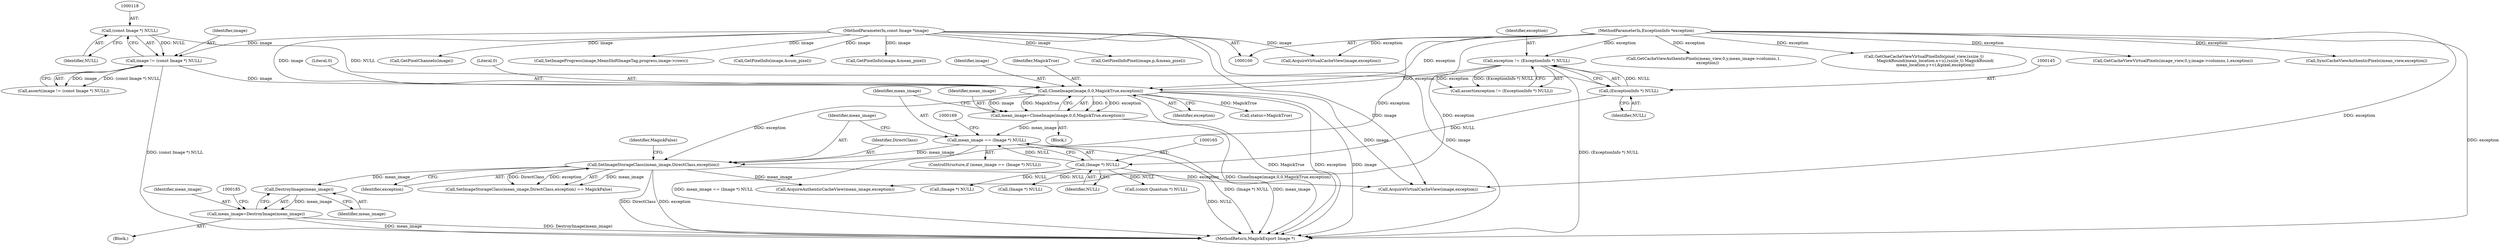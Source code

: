 digraph "0_ImageMagick6_a77d8d97f5a7bced0468f0b08798c83fb67427bc@pointer" {
"1000181" [label="(Call,DestroyImage(mean_image))"];
"1000173" [label="(Call,SetImageStorageClass(mean_image,DirectClass,exception))"];
"1000162" [label="(Call,mean_image == (Image *) NULL)"];
"1000153" [label="(Call,mean_image=CloneImage(image,0,0,MagickTrue,exception))"];
"1000155" [label="(Call,CloneImage(image,0,0,MagickTrue,exception))"];
"1000115" [label="(Call,image != (const Image *) NULL)"];
"1000101" [label="(MethodParameterIn,const Image *image)"];
"1000117" [label="(Call,(const Image *) NULL)"];
"1000142" [label="(Call,exception != (ExceptionInfo *) NULL)"];
"1000105" [label="(MethodParameterIn,ExceptionInfo *exception)"];
"1000144" [label="(Call,(ExceptionInfo *) NULL)"];
"1000164" [label="(Call,(Image *) NULL)"];
"1000179" [label="(Call,mean_image=DestroyImage(mean_image))"];
"1000292" [label="(Call,GetPixelInfoPixel(image,p,&mean_pixel))"];
"1000182" [label="(Identifier,mean_image)"];
"1000166" [label="(Identifier,NULL)"];
"1000791" [label="(MethodReturn,MagickExport Image *)"];
"1000175" [label="(Identifier,DirectClass)"];
"1000734" [label="(Call,GetPixelChannels(image))"];
"1000243" [label="(Call,GetCacheViewAuthenticPixels(mean_view,0,y,mean_image->columns,1,\n      exception))"];
"1000763" [label="(Call,SetImageProgress(image,MeanShiftImageTag,progress,image->rows))"];
"1000411" [label="(Call,GetOneCacheViewVirtualPixelInfo(pixel_view,(ssize_t)\n                  MagickRound(mean_location.x+u),(ssize_t) MagickRound(\n                  mean_location.y+v),&pixel,exception))"];
"1000232" [label="(Call,GetCacheViewVirtualPixels(image_view,0,y,image->columns,1,exception))"];
"1000177" [label="(Identifier,MagickFalse)"];
"1000143" [label="(Identifier,exception)"];
"1000256" [label="(Call,(const Quantum *) NULL)"];
"1000180" [label="(Identifier,mean_image)"];
"1000155" [label="(Call,CloneImage(image,0,0,MagickTrue,exception))"];
"1000205" [label="(Call,AcquireAuthenticCacheView(mean_image,exception))"];
"1000157" [label="(Literal,0)"];
"1000117" [label="(Call,(const Image *) NULL)"];
"1000141" [label="(Call,assert(exception != (ExceptionInfo *) NULL))"];
"1000742" [label="(Call,SyncCacheViewAuthenticPixels(mean_view,exception))"];
"1000184" [label="(Call,(Image *) NULL)"];
"1000161" [label="(ControlStructure,if (mean_image == (Image *) NULL))"];
"1000156" [label="(Identifier,image)"];
"1000164" [label="(Call,(Image *) NULL)"];
"1000101" [label="(MethodParameterIn,const Image *image)"];
"1000142" [label="(Call,exception != (ExceptionInfo *) NULL)"];
"1000337" [label="(Call,GetPixelInfo(image,&sum_pixel))"];
"1000119" [label="(Identifier,NULL)"];
"1000160" [label="(Identifier,exception)"];
"1000200" [label="(Call,AcquireVirtualCacheView(image,exception))"];
"1000146" [label="(Identifier,NULL)"];
"1000153" [label="(Call,mean_image=CloneImage(image,0,0,MagickTrue,exception))"];
"1000178" [label="(Block,)"];
"1000159" [label="(Identifier,MagickTrue)"];
"1000187" [label="(Call,status=MagickTrue)"];
"1000162" [label="(Call,mean_image == (Image *) NULL)"];
"1000168" [label="(Call,(Image *) NULL)"];
"1000163" [label="(Identifier,mean_image)"];
"1000106" [label="(Block,)"];
"1000116" [label="(Identifier,image)"];
"1000195" [label="(Call,AcquireVirtualCacheView(image,exception))"];
"1000154" [label="(Identifier,mean_image)"];
"1000115" [label="(Call,image != (const Image *) NULL)"];
"1000179" [label="(Call,mean_image=DestroyImage(mean_image))"];
"1000176" [label="(Identifier,exception)"];
"1000288" [label="(Call,GetPixelInfo(image,&mean_pixel))"];
"1000174" [label="(Identifier,mean_image)"];
"1000114" [label="(Call,assert(image != (const Image *) NULL))"];
"1000173" [label="(Call,SetImageStorageClass(mean_image,DirectClass,exception))"];
"1000105" [label="(MethodParameterIn,ExceptionInfo *exception)"];
"1000172" [label="(Call,SetImageStorageClass(mean_image,DirectClass,exception) == MagickFalse)"];
"1000158" [label="(Literal,0)"];
"1000181" [label="(Call,DestroyImage(mean_image))"];
"1000144" [label="(Call,(ExceptionInfo *) NULL)"];
"1000181" -> "1000179"  [label="AST: "];
"1000181" -> "1000182"  [label="CFG: "];
"1000182" -> "1000181"  [label="AST: "];
"1000179" -> "1000181"  [label="CFG: "];
"1000181" -> "1000179"  [label="DDG: mean_image"];
"1000173" -> "1000181"  [label="DDG: mean_image"];
"1000173" -> "1000172"  [label="AST: "];
"1000173" -> "1000176"  [label="CFG: "];
"1000174" -> "1000173"  [label="AST: "];
"1000175" -> "1000173"  [label="AST: "];
"1000176" -> "1000173"  [label="AST: "];
"1000177" -> "1000173"  [label="CFG: "];
"1000173" -> "1000791"  [label="DDG: exception"];
"1000173" -> "1000791"  [label="DDG: DirectClass"];
"1000173" -> "1000172"  [label="DDG: mean_image"];
"1000173" -> "1000172"  [label="DDG: DirectClass"];
"1000173" -> "1000172"  [label="DDG: exception"];
"1000162" -> "1000173"  [label="DDG: mean_image"];
"1000155" -> "1000173"  [label="DDG: exception"];
"1000105" -> "1000173"  [label="DDG: exception"];
"1000173" -> "1000195"  [label="DDG: exception"];
"1000173" -> "1000205"  [label="DDG: mean_image"];
"1000162" -> "1000161"  [label="AST: "];
"1000162" -> "1000164"  [label="CFG: "];
"1000163" -> "1000162"  [label="AST: "];
"1000164" -> "1000162"  [label="AST: "];
"1000169" -> "1000162"  [label="CFG: "];
"1000174" -> "1000162"  [label="CFG: "];
"1000162" -> "1000791"  [label="DDG: (Image *) NULL"];
"1000162" -> "1000791"  [label="DDG: mean_image"];
"1000162" -> "1000791"  [label="DDG: mean_image == (Image *) NULL"];
"1000153" -> "1000162"  [label="DDG: mean_image"];
"1000164" -> "1000162"  [label="DDG: NULL"];
"1000153" -> "1000106"  [label="AST: "];
"1000153" -> "1000155"  [label="CFG: "];
"1000154" -> "1000153"  [label="AST: "];
"1000155" -> "1000153"  [label="AST: "];
"1000163" -> "1000153"  [label="CFG: "];
"1000153" -> "1000791"  [label="DDG: CloneImage(image,0,0,MagickTrue,exception)"];
"1000155" -> "1000153"  [label="DDG: 0"];
"1000155" -> "1000153"  [label="DDG: exception"];
"1000155" -> "1000153"  [label="DDG: image"];
"1000155" -> "1000153"  [label="DDG: MagickTrue"];
"1000155" -> "1000160"  [label="CFG: "];
"1000156" -> "1000155"  [label="AST: "];
"1000157" -> "1000155"  [label="AST: "];
"1000158" -> "1000155"  [label="AST: "];
"1000159" -> "1000155"  [label="AST: "];
"1000160" -> "1000155"  [label="AST: "];
"1000155" -> "1000791"  [label="DDG: MagickTrue"];
"1000155" -> "1000791"  [label="DDG: exception"];
"1000155" -> "1000791"  [label="DDG: image"];
"1000115" -> "1000155"  [label="DDG: image"];
"1000101" -> "1000155"  [label="DDG: image"];
"1000142" -> "1000155"  [label="DDG: exception"];
"1000105" -> "1000155"  [label="DDG: exception"];
"1000155" -> "1000187"  [label="DDG: MagickTrue"];
"1000155" -> "1000195"  [label="DDG: image"];
"1000115" -> "1000114"  [label="AST: "];
"1000115" -> "1000117"  [label="CFG: "];
"1000116" -> "1000115"  [label="AST: "];
"1000117" -> "1000115"  [label="AST: "];
"1000114" -> "1000115"  [label="CFG: "];
"1000115" -> "1000791"  [label="DDG: (const Image *) NULL"];
"1000115" -> "1000114"  [label="DDG: image"];
"1000115" -> "1000114"  [label="DDG: (const Image *) NULL"];
"1000101" -> "1000115"  [label="DDG: image"];
"1000117" -> "1000115"  [label="DDG: NULL"];
"1000101" -> "1000100"  [label="AST: "];
"1000101" -> "1000791"  [label="DDG: image"];
"1000101" -> "1000195"  [label="DDG: image"];
"1000101" -> "1000200"  [label="DDG: image"];
"1000101" -> "1000288"  [label="DDG: image"];
"1000101" -> "1000292"  [label="DDG: image"];
"1000101" -> "1000337"  [label="DDG: image"];
"1000101" -> "1000734"  [label="DDG: image"];
"1000101" -> "1000763"  [label="DDG: image"];
"1000117" -> "1000119"  [label="CFG: "];
"1000118" -> "1000117"  [label="AST: "];
"1000119" -> "1000117"  [label="AST: "];
"1000117" -> "1000144"  [label="DDG: NULL"];
"1000142" -> "1000141"  [label="AST: "];
"1000142" -> "1000144"  [label="CFG: "];
"1000143" -> "1000142"  [label="AST: "];
"1000144" -> "1000142"  [label="AST: "];
"1000141" -> "1000142"  [label="CFG: "];
"1000142" -> "1000791"  [label="DDG: (ExceptionInfo *) NULL"];
"1000142" -> "1000141"  [label="DDG: exception"];
"1000142" -> "1000141"  [label="DDG: (ExceptionInfo *) NULL"];
"1000105" -> "1000142"  [label="DDG: exception"];
"1000144" -> "1000142"  [label="DDG: NULL"];
"1000105" -> "1000100"  [label="AST: "];
"1000105" -> "1000791"  [label="DDG: exception"];
"1000105" -> "1000195"  [label="DDG: exception"];
"1000105" -> "1000200"  [label="DDG: exception"];
"1000105" -> "1000205"  [label="DDG: exception"];
"1000105" -> "1000232"  [label="DDG: exception"];
"1000105" -> "1000243"  [label="DDG: exception"];
"1000105" -> "1000411"  [label="DDG: exception"];
"1000105" -> "1000742"  [label="DDG: exception"];
"1000144" -> "1000146"  [label="CFG: "];
"1000145" -> "1000144"  [label="AST: "];
"1000146" -> "1000144"  [label="AST: "];
"1000144" -> "1000164"  [label="DDG: NULL"];
"1000164" -> "1000166"  [label="CFG: "];
"1000165" -> "1000164"  [label="AST: "];
"1000166" -> "1000164"  [label="AST: "];
"1000164" -> "1000791"  [label="DDG: NULL"];
"1000164" -> "1000168"  [label="DDG: NULL"];
"1000164" -> "1000184"  [label="DDG: NULL"];
"1000164" -> "1000256"  [label="DDG: NULL"];
"1000179" -> "1000178"  [label="AST: "];
"1000180" -> "1000179"  [label="AST: "];
"1000185" -> "1000179"  [label="CFG: "];
"1000179" -> "1000791"  [label="DDG: DestroyImage(mean_image)"];
"1000179" -> "1000791"  [label="DDG: mean_image"];
}
